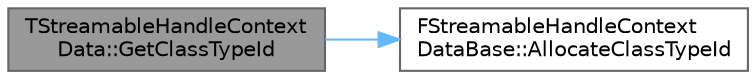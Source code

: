 digraph "TStreamableHandleContextData::GetClassTypeId"
{
 // INTERACTIVE_SVG=YES
 // LATEX_PDF_SIZE
  bgcolor="transparent";
  edge [fontname=Helvetica,fontsize=10,labelfontname=Helvetica,labelfontsize=10];
  node [fontname=Helvetica,fontsize=10,shape=box,height=0.2,width=0.4];
  rankdir="LR";
  Node1 [id="Node000001",label="TStreamableHandleContext\lData::GetClassTypeId",height=0.2,width=0.4,color="gray40", fillcolor="grey60", style="filled", fontcolor="black",tooltip=" "];
  Node1 -> Node2 [id="edge1_Node000001_Node000002",color="steelblue1",style="solid",tooltip=" "];
  Node2 [id="Node000002",label="FStreamableHandleContext\lDataBase::AllocateClassTypeId",height=0.2,width=0.4,color="grey40", fillcolor="white", style="filled",URL="$dc/d09/structFStreamableHandleContextDataBase.html#a94261401f92875b4a74abfb908673c91",tooltip=" "];
}

